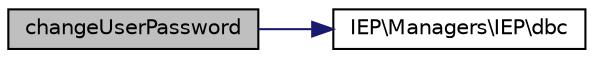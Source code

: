 digraph "changeUserPassword"
{
  edge [fontname="Helvetica",fontsize="10",labelfontname="Helvetica",labelfontsize="10"];
  node [fontname="Helvetica",fontsize="10",shape=record];
  rankdir="LR";
  Node13 [label="changeUserPassword",height=0.2,width=0.4,color="black", fillcolor="grey75", style="filled", fontcolor="black"];
  Node13 -> Node14 [color="midnightblue",fontsize="10",style="solid",fontname="Helvetica"];
  Node14 [label="IEP\\Managers\\IEP\\dbc",height=0.2,width=0.4,color="black", fillcolor="white", style="filled",URL="$class_i_e_p_1_1_managers_1_1_i_e_p.html#ae51244ccee8b1932cc60c3869d426f66"];
}
